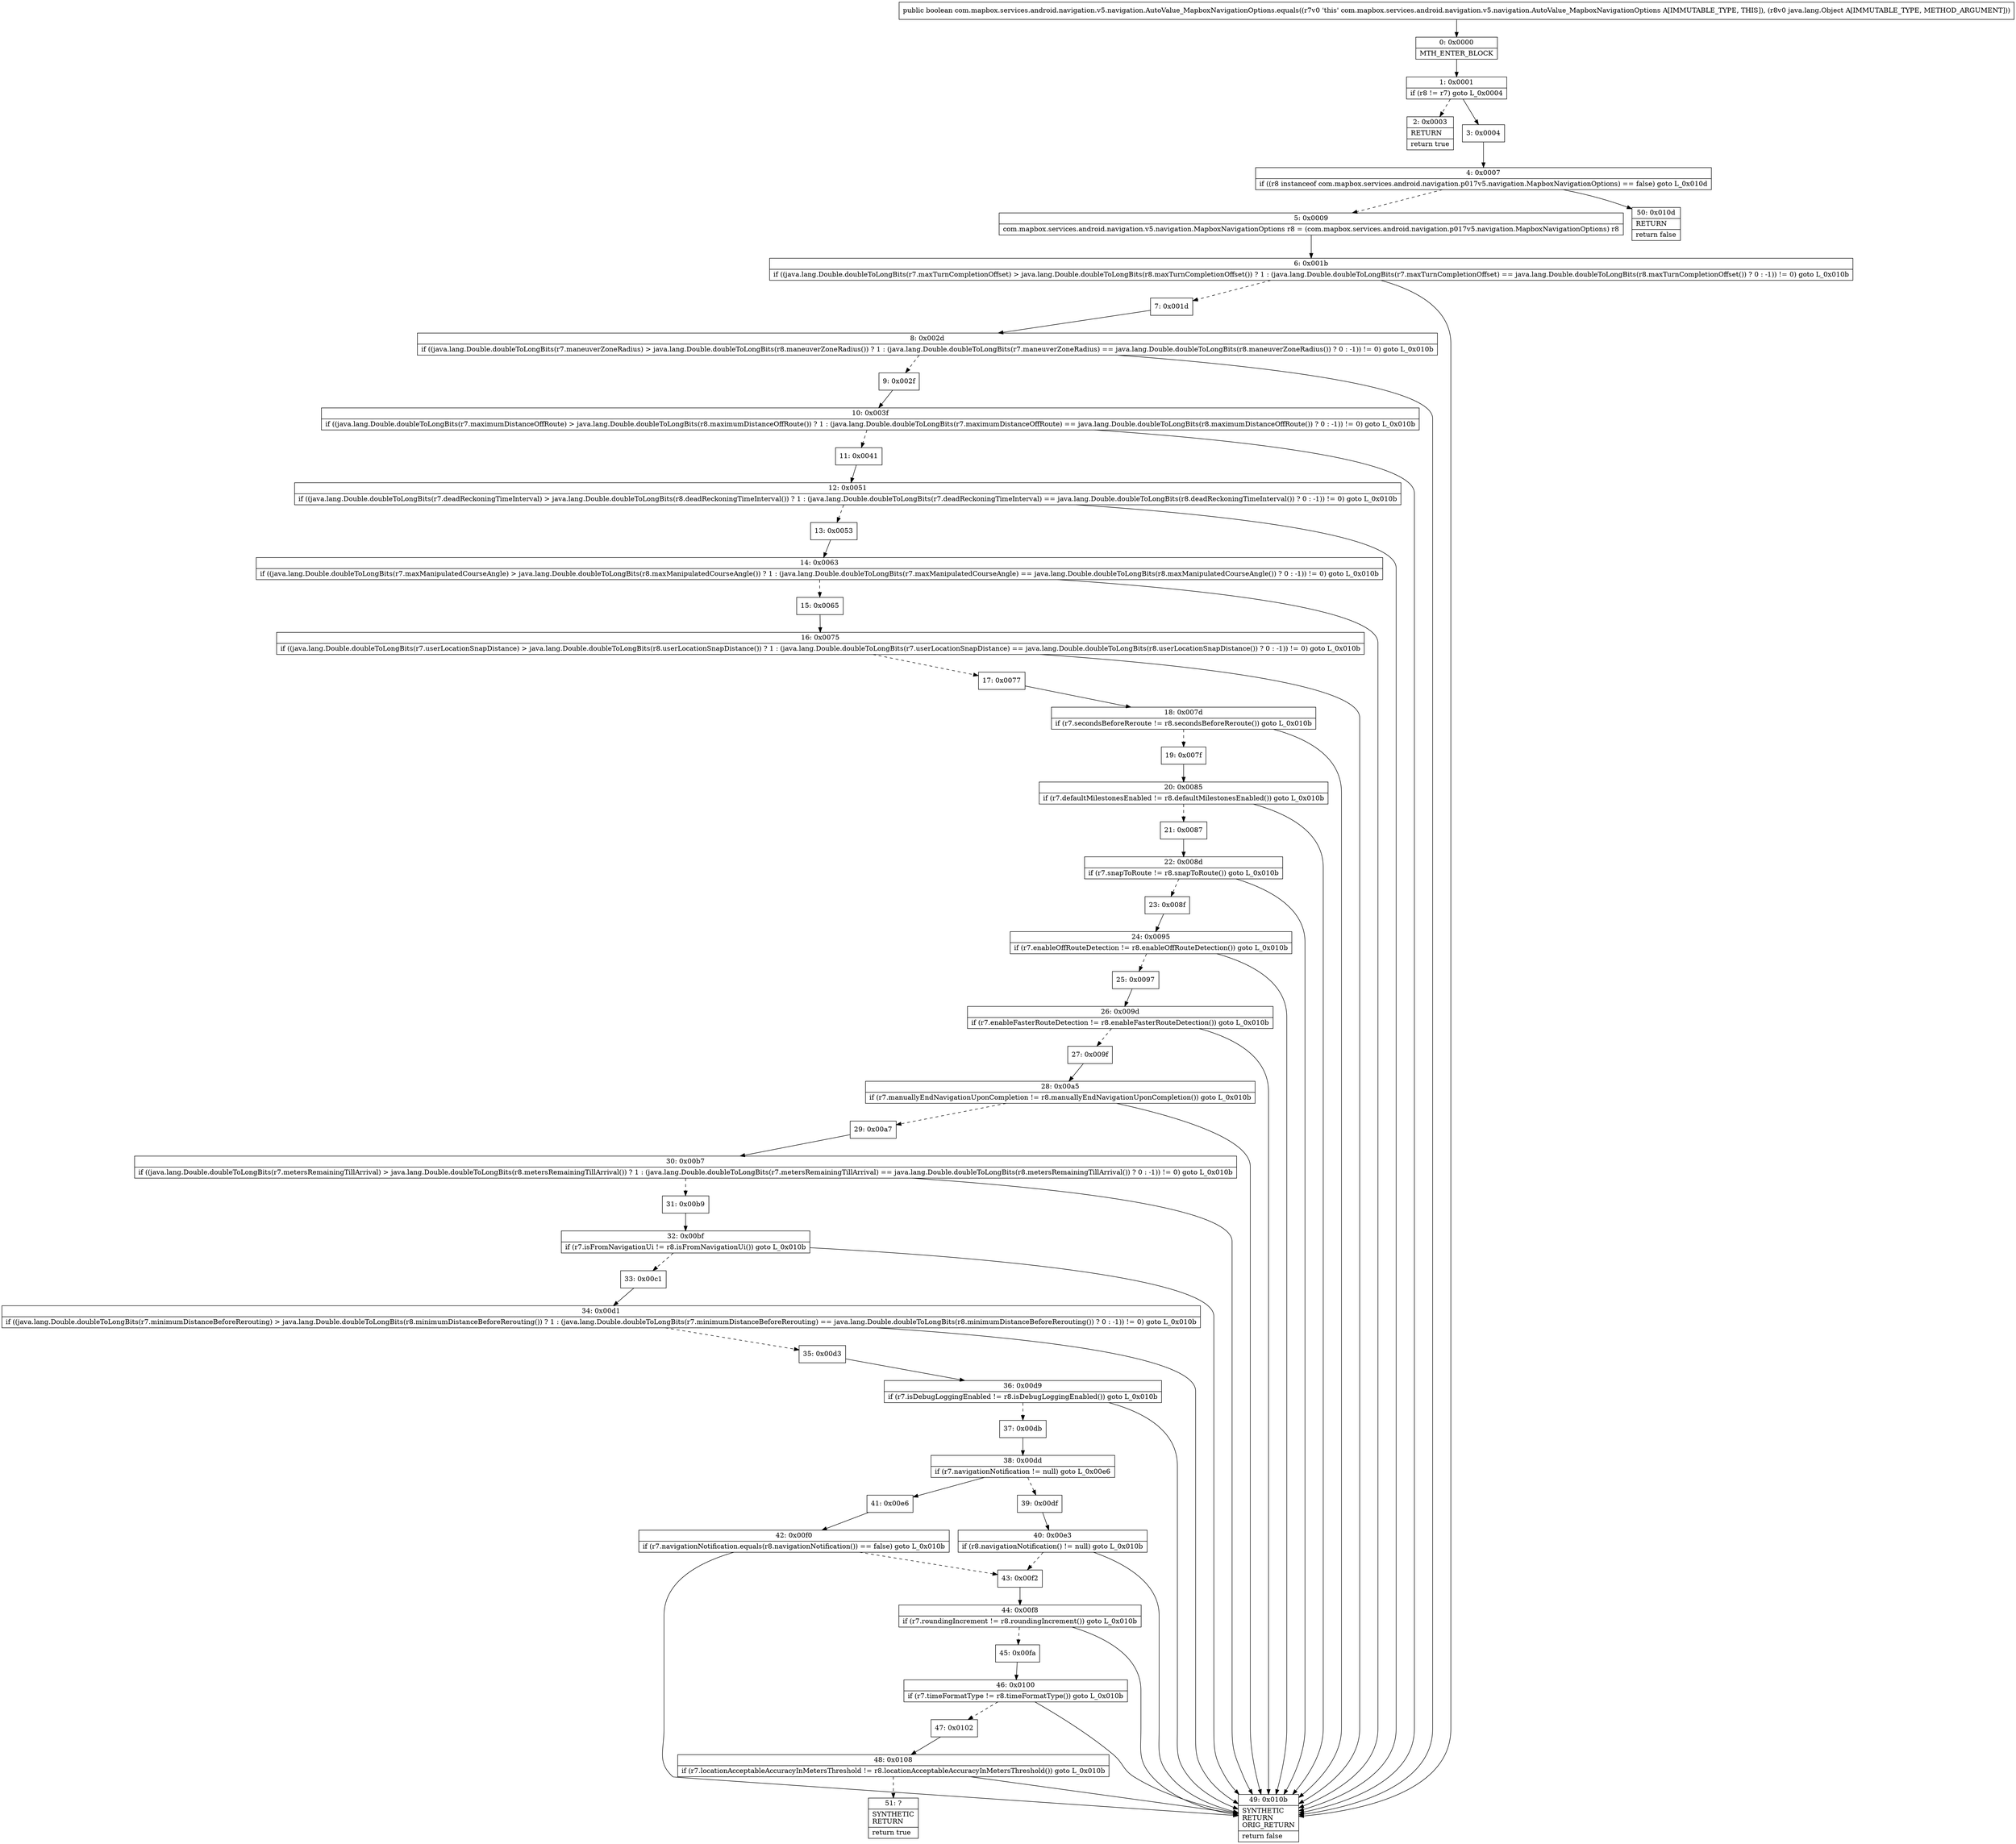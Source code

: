 digraph "CFG forcom.mapbox.services.android.navigation.v5.navigation.AutoValue_MapboxNavigationOptions.equals(Ljava\/lang\/Object;)Z" {
Node_0 [shape=record,label="{0\:\ 0x0000|MTH_ENTER_BLOCK\l}"];
Node_1 [shape=record,label="{1\:\ 0x0001|if (r8 != r7) goto L_0x0004\l}"];
Node_2 [shape=record,label="{2\:\ 0x0003|RETURN\l|return true\l}"];
Node_3 [shape=record,label="{3\:\ 0x0004}"];
Node_4 [shape=record,label="{4\:\ 0x0007|if ((r8 instanceof com.mapbox.services.android.navigation.p017v5.navigation.MapboxNavigationOptions) == false) goto L_0x010d\l}"];
Node_5 [shape=record,label="{5\:\ 0x0009|com.mapbox.services.android.navigation.v5.navigation.MapboxNavigationOptions r8 = (com.mapbox.services.android.navigation.p017v5.navigation.MapboxNavigationOptions) r8\l}"];
Node_6 [shape=record,label="{6\:\ 0x001b|if ((java.lang.Double.doubleToLongBits(r7.maxTurnCompletionOffset) \> java.lang.Double.doubleToLongBits(r8.maxTurnCompletionOffset()) ? 1 : (java.lang.Double.doubleToLongBits(r7.maxTurnCompletionOffset) == java.lang.Double.doubleToLongBits(r8.maxTurnCompletionOffset()) ? 0 : \-1)) != 0) goto L_0x010b\l}"];
Node_7 [shape=record,label="{7\:\ 0x001d}"];
Node_8 [shape=record,label="{8\:\ 0x002d|if ((java.lang.Double.doubleToLongBits(r7.maneuverZoneRadius) \> java.lang.Double.doubleToLongBits(r8.maneuverZoneRadius()) ? 1 : (java.lang.Double.doubleToLongBits(r7.maneuverZoneRadius) == java.lang.Double.doubleToLongBits(r8.maneuverZoneRadius()) ? 0 : \-1)) != 0) goto L_0x010b\l}"];
Node_9 [shape=record,label="{9\:\ 0x002f}"];
Node_10 [shape=record,label="{10\:\ 0x003f|if ((java.lang.Double.doubleToLongBits(r7.maximumDistanceOffRoute) \> java.lang.Double.doubleToLongBits(r8.maximumDistanceOffRoute()) ? 1 : (java.lang.Double.doubleToLongBits(r7.maximumDistanceOffRoute) == java.lang.Double.doubleToLongBits(r8.maximumDistanceOffRoute()) ? 0 : \-1)) != 0) goto L_0x010b\l}"];
Node_11 [shape=record,label="{11\:\ 0x0041}"];
Node_12 [shape=record,label="{12\:\ 0x0051|if ((java.lang.Double.doubleToLongBits(r7.deadReckoningTimeInterval) \> java.lang.Double.doubleToLongBits(r8.deadReckoningTimeInterval()) ? 1 : (java.lang.Double.doubleToLongBits(r7.deadReckoningTimeInterval) == java.lang.Double.doubleToLongBits(r8.deadReckoningTimeInterval()) ? 0 : \-1)) != 0) goto L_0x010b\l}"];
Node_13 [shape=record,label="{13\:\ 0x0053}"];
Node_14 [shape=record,label="{14\:\ 0x0063|if ((java.lang.Double.doubleToLongBits(r7.maxManipulatedCourseAngle) \> java.lang.Double.doubleToLongBits(r8.maxManipulatedCourseAngle()) ? 1 : (java.lang.Double.doubleToLongBits(r7.maxManipulatedCourseAngle) == java.lang.Double.doubleToLongBits(r8.maxManipulatedCourseAngle()) ? 0 : \-1)) != 0) goto L_0x010b\l}"];
Node_15 [shape=record,label="{15\:\ 0x0065}"];
Node_16 [shape=record,label="{16\:\ 0x0075|if ((java.lang.Double.doubleToLongBits(r7.userLocationSnapDistance) \> java.lang.Double.doubleToLongBits(r8.userLocationSnapDistance()) ? 1 : (java.lang.Double.doubleToLongBits(r7.userLocationSnapDistance) == java.lang.Double.doubleToLongBits(r8.userLocationSnapDistance()) ? 0 : \-1)) != 0) goto L_0x010b\l}"];
Node_17 [shape=record,label="{17\:\ 0x0077}"];
Node_18 [shape=record,label="{18\:\ 0x007d|if (r7.secondsBeforeReroute != r8.secondsBeforeReroute()) goto L_0x010b\l}"];
Node_19 [shape=record,label="{19\:\ 0x007f}"];
Node_20 [shape=record,label="{20\:\ 0x0085|if (r7.defaultMilestonesEnabled != r8.defaultMilestonesEnabled()) goto L_0x010b\l}"];
Node_21 [shape=record,label="{21\:\ 0x0087}"];
Node_22 [shape=record,label="{22\:\ 0x008d|if (r7.snapToRoute != r8.snapToRoute()) goto L_0x010b\l}"];
Node_23 [shape=record,label="{23\:\ 0x008f}"];
Node_24 [shape=record,label="{24\:\ 0x0095|if (r7.enableOffRouteDetection != r8.enableOffRouteDetection()) goto L_0x010b\l}"];
Node_25 [shape=record,label="{25\:\ 0x0097}"];
Node_26 [shape=record,label="{26\:\ 0x009d|if (r7.enableFasterRouteDetection != r8.enableFasterRouteDetection()) goto L_0x010b\l}"];
Node_27 [shape=record,label="{27\:\ 0x009f}"];
Node_28 [shape=record,label="{28\:\ 0x00a5|if (r7.manuallyEndNavigationUponCompletion != r8.manuallyEndNavigationUponCompletion()) goto L_0x010b\l}"];
Node_29 [shape=record,label="{29\:\ 0x00a7}"];
Node_30 [shape=record,label="{30\:\ 0x00b7|if ((java.lang.Double.doubleToLongBits(r7.metersRemainingTillArrival) \> java.lang.Double.doubleToLongBits(r8.metersRemainingTillArrival()) ? 1 : (java.lang.Double.doubleToLongBits(r7.metersRemainingTillArrival) == java.lang.Double.doubleToLongBits(r8.metersRemainingTillArrival()) ? 0 : \-1)) != 0) goto L_0x010b\l}"];
Node_31 [shape=record,label="{31\:\ 0x00b9}"];
Node_32 [shape=record,label="{32\:\ 0x00bf|if (r7.isFromNavigationUi != r8.isFromNavigationUi()) goto L_0x010b\l}"];
Node_33 [shape=record,label="{33\:\ 0x00c1}"];
Node_34 [shape=record,label="{34\:\ 0x00d1|if ((java.lang.Double.doubleToLongBits(r7.minimumDistanceBeforeRerouting) \> java.lang.Double.doubleToLongBits(r8.minimumDistanceBeforeRerouting()) ? 1 : (java.lang.Double.doubleToLongBits(r7.minimumDistanceBeforeRerouting) == java.lang.Double.doubleToLongBits(r8.minimumDistanceBeforeRerouting()) ? 0 : \-1)) != 0) goto L_0x010b\l}"];
Node_35 [shape=record,label="{35\:\ 0x00d3}"];
Node_36 [shape=record,label="{36\:\ 0x00d9|if (r7.isDebugLoggingEnabled != r8.isDebugLoggingEnabled()) goto L_0x010b\l}"];
Node_37 [shape=record,label="{37\:\ 0x00db}"];
Node_38 [shape=record,label="{38\:\ 0x00dd|if (r7.navigationNotification != null) goto L_0x00e6\l}"];
Node_39 [shape=record,label="{39\:\ 0x00df}"];
Node_40 [shape=record,label="{40\:\ 0x00e3|if (r8.navigationNotification() != null) goto L_0x010b\l}"];
Node_41 [shape=record,label="{41\:\ 0x00e6}"];
Node_42 [shape=record,label="{42\:\ 0x00f0|if (r7.navigationNotification.equals(r8.navigationNotification()) == false) goto L_0x010b\l}"];
Node_43 [shape=record,label="{43\:\ 0x00f2}"];
Node_44 [shape=record,label="{44\:\ 0x00f8|if (r7.roundingIncrement != r8.roundingIncrement()) goto L_0x010b\l}"];
Node_45 [shape=record,label="{45\:\ 0x00fa}"];
Node_46 [shape=record,label="{46\:\ 0x0100|if (r7.timeFormatType != r8.timeFormatType()) goto L_0x010b\l}"];
Node_47 [shape=record,label="{47\:\ 0x0102}"];
Node_48 [shape=record,label="{48\:\ 0x0108|if (r7.locationAcceptableAccuracyInMetersThreshold != r8.locationAcceptableAccuracyInMetersThreshold()) goto L_0x010b\l}"];
Node_49 [shape=record,label="{49\:\ 0x010b|SYNTHETIC\lRETURN\lORIG_RETURN\l|return false\l}"];
Node_50 [shape=record,label="{50\:\ 0x010d|RETURN\l|return false\l}"];
Node_51 [shape=record,label="{51\:\ ?|SYNTHETIC\lRETURN\l|return true\l}"];
MethodNode[shape=record,label="{public boolean com.mapbox.services.android.navigation.v5.navigation.AutoValue_MapboxNavigationOptions.equals((r7v0 'this' com.mapbox.services.android.navigation.v5.navigation.AutoValue_MapboxNavigationOptions A[IMMUTABLE_TYPE, THIS]), (r8v0 java.lang.Object A[IMMUTABLE_TYPE, METHOD_ARGUMENT])) }"];
MethodNode -> Node_0;
Node_0 -> Node_1;
Node_1 -> Node_2[style=dashed];
Node_1 -> Node_3;
Node_3 -> Node_4;
Node_4 -> Node_5[style=dashed];
Node_4 -> Node_50;
Node_5 -> Node_6;
Node_6 -> Node_7[style=dashed];
Node_6 -> Node_49;
Node_7 -> Node_8;
Node_8 -> Node_9[style=dashed];
Node_8 -> Node_49;
Node_9 -> Node_10;
Node_10 -> Node_11[style=dashed];
Node_10 -> Node_49;
Node_11 -> Node_12;
Node_12 -> Node_13[style=dashed];
Node_12 -> Node_49;
Node_13 -> Node_14;
Node_14 -> Node_15[style=dashed];
Node_14 -> Node_49;
Node_15 -> Node_16;
Node_16 -> Node_17[style=dashed];
Node_16 -> Node_49;
Node_17 -> Node_18;
Node_18 -> Node_19[style=dashed];
Node_18 -> Node_49;
Node_19 -> Node_20;
Node_20 -> Node_21[style=dashed];
Node_20 -> Node_49;
Node_21 -> Node_22;
Node_22 -> Node_23[style=dashed];
Node_22 -> Node_49;
Node_23 -> Node_24;
Node_24 -> Node_25[style=dashed];
Node_24 -> Node_49;
Node_25 -> Node_26;
Node_26 -> Node_27[style=dashed];
Node_26 -> Node_49;
Node_27 -> Node_28;
Node_28 -> Node_29[style=dashed];
Node_28 -> Node_49;
Node_29 -> Node_30;
Node_30 -> Node_31[style=dashed];
Node_30 -> Node_49;
Node_31 -> Node_32;
Node_32 -> Node_33[style=dashed];
Node_32 -> Node_49;
Node_33 -> Node_34;
Node_34 -> Node_35[style=dashed];
Node_34 -> Node_49;
Node_35 -> Node_36;
Node_36 -> Node_37[style=dashed];
Node_36 -> Node_49;
Node_37 -> Node_38;
Node_38 -> Node_39[style=dashed];
Node_38 -> Node_41;
Node_39 -> Node_40;
Node_40 -> Node_49;
Node_40 -> Node_43[style=dashed];
Node_41 -> Node_42;
Node_42 -> Node_43[style=dashed];
Node_42 -> Node_49;
Node_43 -> Node_44;
Node_44 -> Node_45[style=dashed];
Node_44 -> Node_49;
Node_45 -> Node_46;
Node_46 -> Node_47[style=dashed];
Node_46 -> Node_49;
Node_47 -> Node_48;
Node_48 -> Node_49;
Node_48 -> Node_51[style=dashed];
}

